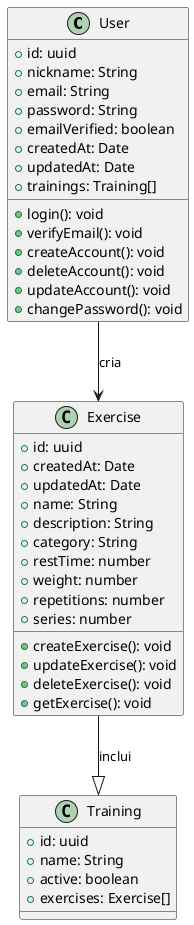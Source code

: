 @startuml

class User {
  + id: uuid
  + nickname: String
  + email: String
  + password: String
  + emailVerified: boolean
  + createdAt: Date
  + updatedAt: Date
  + login(): void
  + verifyEmail(): void
  + createAccount(): void
  + deleteAccount(): void
  + updateAccount(): void
  + changePassword(): void
  + trainings: Training[]
  }

class Exercise {
  + id: uuid
  + createdAt: Date
  + updatedAt: Date
  + name: String
  + description: String
  + category: String
  + restTime: number
  + weight: number
  + repetitions: number
  + series: number
  + createExercise(): void
  + updateExercise(): void
  + deleteExercise(): void
  + getExercise(): void
}

class Training {
  + id: uuid
  + name: String
  + active: boolean
  + exercises: Exercise[]
}



User --> Exercise : cria
Exercise --|> Training : inclui

@enduml